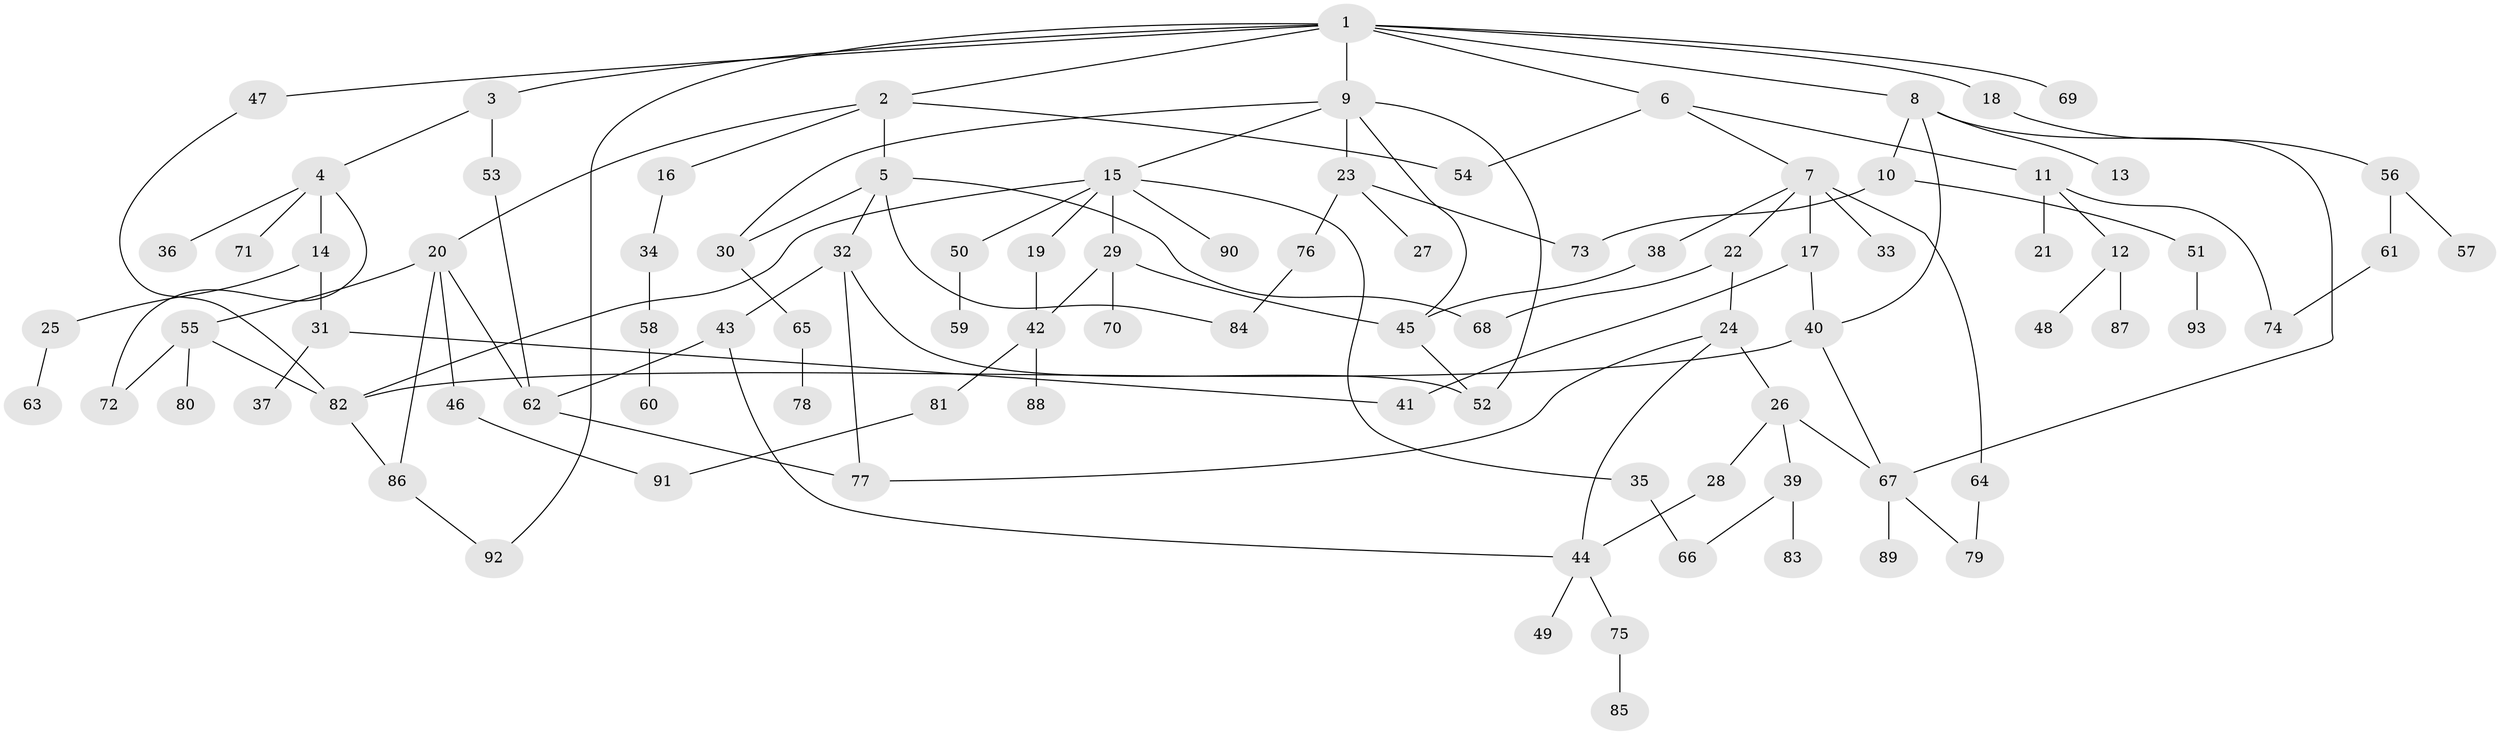 // Generated by graph-tools (version 1.1) at 2025/10/02/27/25 16:10:50]
// undirected, 93 vertices, 122 edges
graph export_dot {
graph [start="1"]
  node [color=gray90,style=filled];
  1;
  2;
  3;
  4;
  5;
  6;
  7;
  8;
  9;
  10;
  11;
  12;
  13;
  14;
  15;
  16;
  17;
  18;
  19;
  20;
  21;
  22;
  23;
  24;
  25;
  26;
  27;
  28;
  29;
  30;
  31;
  32;
  33;
  34;
  35;
  36;
  37;
  38;
  39;
  40;
  41;
  42;
  43;
  44;
  45;
  46;
  47;
  48;
  49;
  50;
  51;
  52;
  53;
  54;
  55;
  56;
  57;
  58;
  59;
  60;
  61;
  62;
  63;
  64;
  65;
  66;
  67;
  68;
  69;
  70;
  71;
  72;
  73;
  74;
  75;
  76;
  77;
  78;
  79;
  80;
  81;
  82;
  83;
  84;
  85;
  86;
  87;
  88;
  89;
  90;
  91;
  92;
  93;
  1 -- 2;
  1 -- 3;
  1 -- 6;
  1 -- 8;
  1 -- 9;
  1 -- 18;
  1 -- 47;
  1 -- 69;
  1 -- 92;
  2 -- 5;
  2 -- 16;
  2 -- 20;
  2 -- 54;
  3 -- 4;
  3 -- 53;
  4 -- 14;
  4 -- 36;
  4 -- 71;
  4 -- 72;
  5 -- 30;
  5 -- 32;
  5 -- 84;
  5 -- 68;
  6 -- 7;
  6 -- 11;
  6 -- 54;
  7 -- 17;
  7 -- 22;
  7 -- 33;
  7 -- 38;
  7 -- 64;
  8 -- 10;
  8 -- 13;
  8 -- 40;
  8 -- 67;
  9 -- 15;
  9 -- 23;
  9 -- 52;
  9 -- 45;
  9 -- 30;
  10 -- 51;
  10 -- 73;
  11 -- 12;
  11 -- 21;
  11 -- 74;
  12 -- 48;
  12 -- 87;
  14 -- 25;
  14 -- 31;
  15 -- 19;
  15 -- 29;
  15 -- 35;
  15 -- 50;
  15 -- 90;
  15 -- 82;
  16 -- 34;
  17 -- 40;
  17 -- 41;
  18 -- 56;
  19 -- 42;
  20 -- 46;
  20 -- 55;
  20 -- 62;
  20 -- 86;
  22 -- 24;
  22 -- 68;
  23 -- 27;
  23 -- 73;
  23 -- 76;
  24 -- 26;
  24 -- 77;
  24 -- 44;
  25 -- 63;
  26 -- 28;
  26 -- 39;
  26 -- 67;
  28 -- 44;
  29 -- 42;
  29 -- 70;
  29 -- 45;
  30 -- 65;
  31 -- 37;
  31 -- 41;
  32 -- 43;
  32 -- 52;
  32 -- 77;
  34 -- 58;
  35 -- 66;
  38 -- 45;
  39 -- 66;
  39 -- 83;
  40 -- 67;
  40 -- 82;
  42 -- 81;
  42 -- 88;
  43 -- 62;
  43 -- 44;
  44 -- 49;
  44 -- 75;
  45 -- 52;
  46 -- 91;
  47 -- 82;
  50 -- 59;
  51 -- 93;
  53 -- 62;
  55 -- 72;
  55 -- 80;
  55 -- 82;
  56 -- 57;
  56 -- 61;
  58 -- 60;
  61 -- 74;
  62 -- 77;
  64 -- 79;
  65 -- 78;
  67 -- 89;
  67 -- 79;
  75 -- 85;
  76 -- 84;
  81 -- 91;
  82 -- 86;
  86 -- 92;
}
